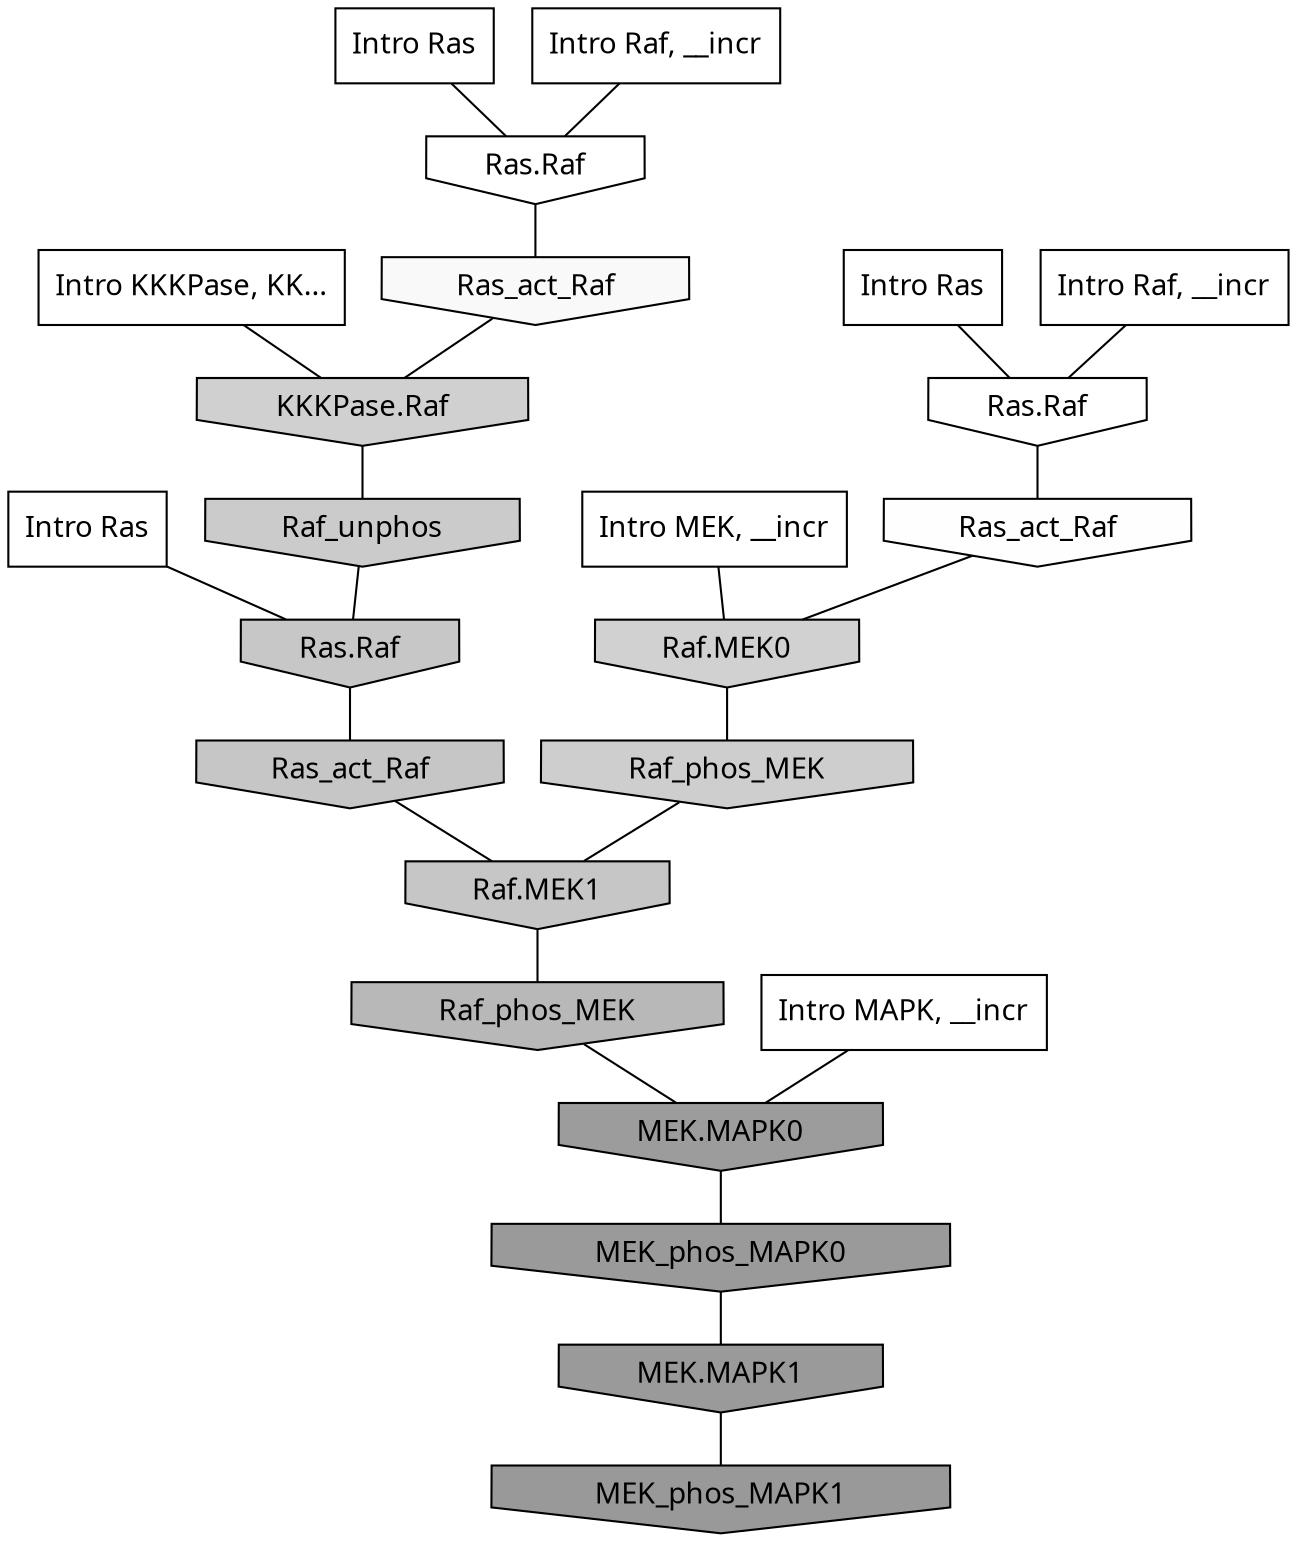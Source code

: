 digraph G{
  rankdir="TB";
  ranksep=0.30;
  node [fontname="CMU Serif"];
  edge [fontname="CMU Serif"];
  
  35 [label="Intro Ras", shape=rectangle, style=filled, fillcolor="0.000 0.000 1.000"]
  
  41 [label="Intro Ras", shape=rectangle, style=filled, fillcolor="0.000 0.000 1.000"]
  
  49 [label="Intro Ras", shape=rectangle, style=filled, fillcolor="0.000 0.000 1.000"]
  
  824 [label="Intro Raf, __incr", shape=rectangle, style=filled, fillcolor="0.000 0.000 1.000"]
  
  938 [label="Intro Raf, __incr", shape=rectangle, style=filled, fillcolor="0.000 0.000 1.000"]
  
  1270 [label="Intro MEK, __incr", shape=rectangle, style=filled, fillcolor="0.000 0.000 1.000"]
  
  2245 [label="Intro MAPK, __incr", shape=rectangle, style=filled, fillcolor="0.000 0.000 1.000"]
  
  3183 [label="Intro KKKPase, KK...", shape=rectangle, style=filled, fillcolor="0.000 0.000 1.000"]
  
  3267 [label="Ras.Raf", shape=invhouse, style=filled, fillcolor="0.000 0.000 1.000"]
  
  3301 [label="Ras.Raf", shape=invhouse, style=filled, fillcolor="0.000 0.000 1.000"]
  
  3336 [label="Ras_act_Raf", shape=invhouse, style=filled, fillcolor="0.000 0.000 0.996"]
  
  3472 [label="Ras_act_Raf", shape=invhouse, style=filled, fillcolor="0.000 0.000 0.975"]
  
  5742 [label="Raf.MEK0", shape=invhouse, style=filled, fillcolor="0.000 0.000 0.817"]
  
  5812 [label="KKKPase.Raf", shape=invhouse, style=filled, fillcolor="0.000 0.000 0.814"]
  
  5965 [label="Raf_phos_MEK", shape=invhouse, style=filled, fillcolor="0.000 0.000 0.807"]
  
  6199 [label="Raf_unphos", shape=invhouse, style=filled, fillcolor="0.000 0.000 0.794"]
  
  6567 [label="Ras.Raf", shape=invhouse, style=filled, fillcolor="0.000 0.000 0.779"]
  
  6675 [label="Ras_act_Raf", shape=invhouse, style=filled, fillcolor="0.000 0.000 0.775"]
  
  6678 [label="Raf.MEK1", shape=invhouse, style=filled, fillcolor="0.000 0.000 0.775"]
  
  8329 [label="Raf_phos_MEK", shape=invhouse, style=filled, fillcolor="0.000 0.000 0.722"]
  
  13657 [label="MEK.MAPK0", shape=invhouse, style=filled, fillcolor="0.000 0.000 0.613"]
  
  14456 [label="MEK_phos_MAPK0", shape=invhouse, style=filled, fillcolor="0.000 0.000 0.603"]
  
  14458 [label="MEK.MAPK1", shape=invhouse, style=filled, fillcolor="0.000 0.000 0.603"]
  
  14647 [label="MEK_phos_MAPK1", shape=invhouse, style=filled, fillcolor="0.000 0.000 0.600"]
  
  
  14458 -> 14647 [dir=none, color="0.000 0.000 0.000"] 
  14456 -> 14458 [dir=none, color="0.000 0.000 0.000"] 
  13657 -> 14456 [dir=none, color="0.000 0.000 0.000"] 
  8329 -> 13657 [dir=none, color="0.000 0.000 0.000"] 
  6678 -> 8329 [dir=none, color="0.000 0.000 0.000"] 
  6675 -> 6678 [dir=none, color="0.000 0.000 0.000"] 
  6567 -> 6675 [dir=none, color="0.000 0.000 0.000"] 
  6199 -> 6567 [dir=none, color="0.000 0.000 0.000"] 
  5965 -> 6678 [dir=none, color="0.000 0.000 0.000"] 
  5812 -> 6199 [dir=none, color="0.000 0.000 0.000"] 
  5742 -> 5965 [dir=none, color="0.000 0.000 0.000"] 
  3472 -> 5812 [dir=none, color="0.000 0.000 0.000"] 
  3336 -> 5742 [dir=none, color="0.000 0.000 0.000"] 
  3301 -> 3336 [dir=none, color="0.000 0.000 0.000"] 
  3267 -> 3472 [dir=none, color="0.000 0.000 0.000"] 
  3183 -> 5812 [dir=none, color="0.000 0.000 0.000"] 
  2245 -> 13657 [dir=none, color="0.000 0.000 0.000"] 
  1270 -> 5742 [dir=none, color="0.000 0.000 0.000"] 
  938 -> 3267 [dir=none, color="0.000 0.000 0.000"] 
  824 -> 3301 [dir=none, color="0.000 0.000 0.000"] 
  49 -> 3267 [dir=none, color="0.000 0.000 0.000"] 
  41 -> 3301 [dir=none, color="0.000 0.000 0.000"] 
  35 -> 6567 [dir=none, color="0.000 0.000 0.000"] 
  
  }
